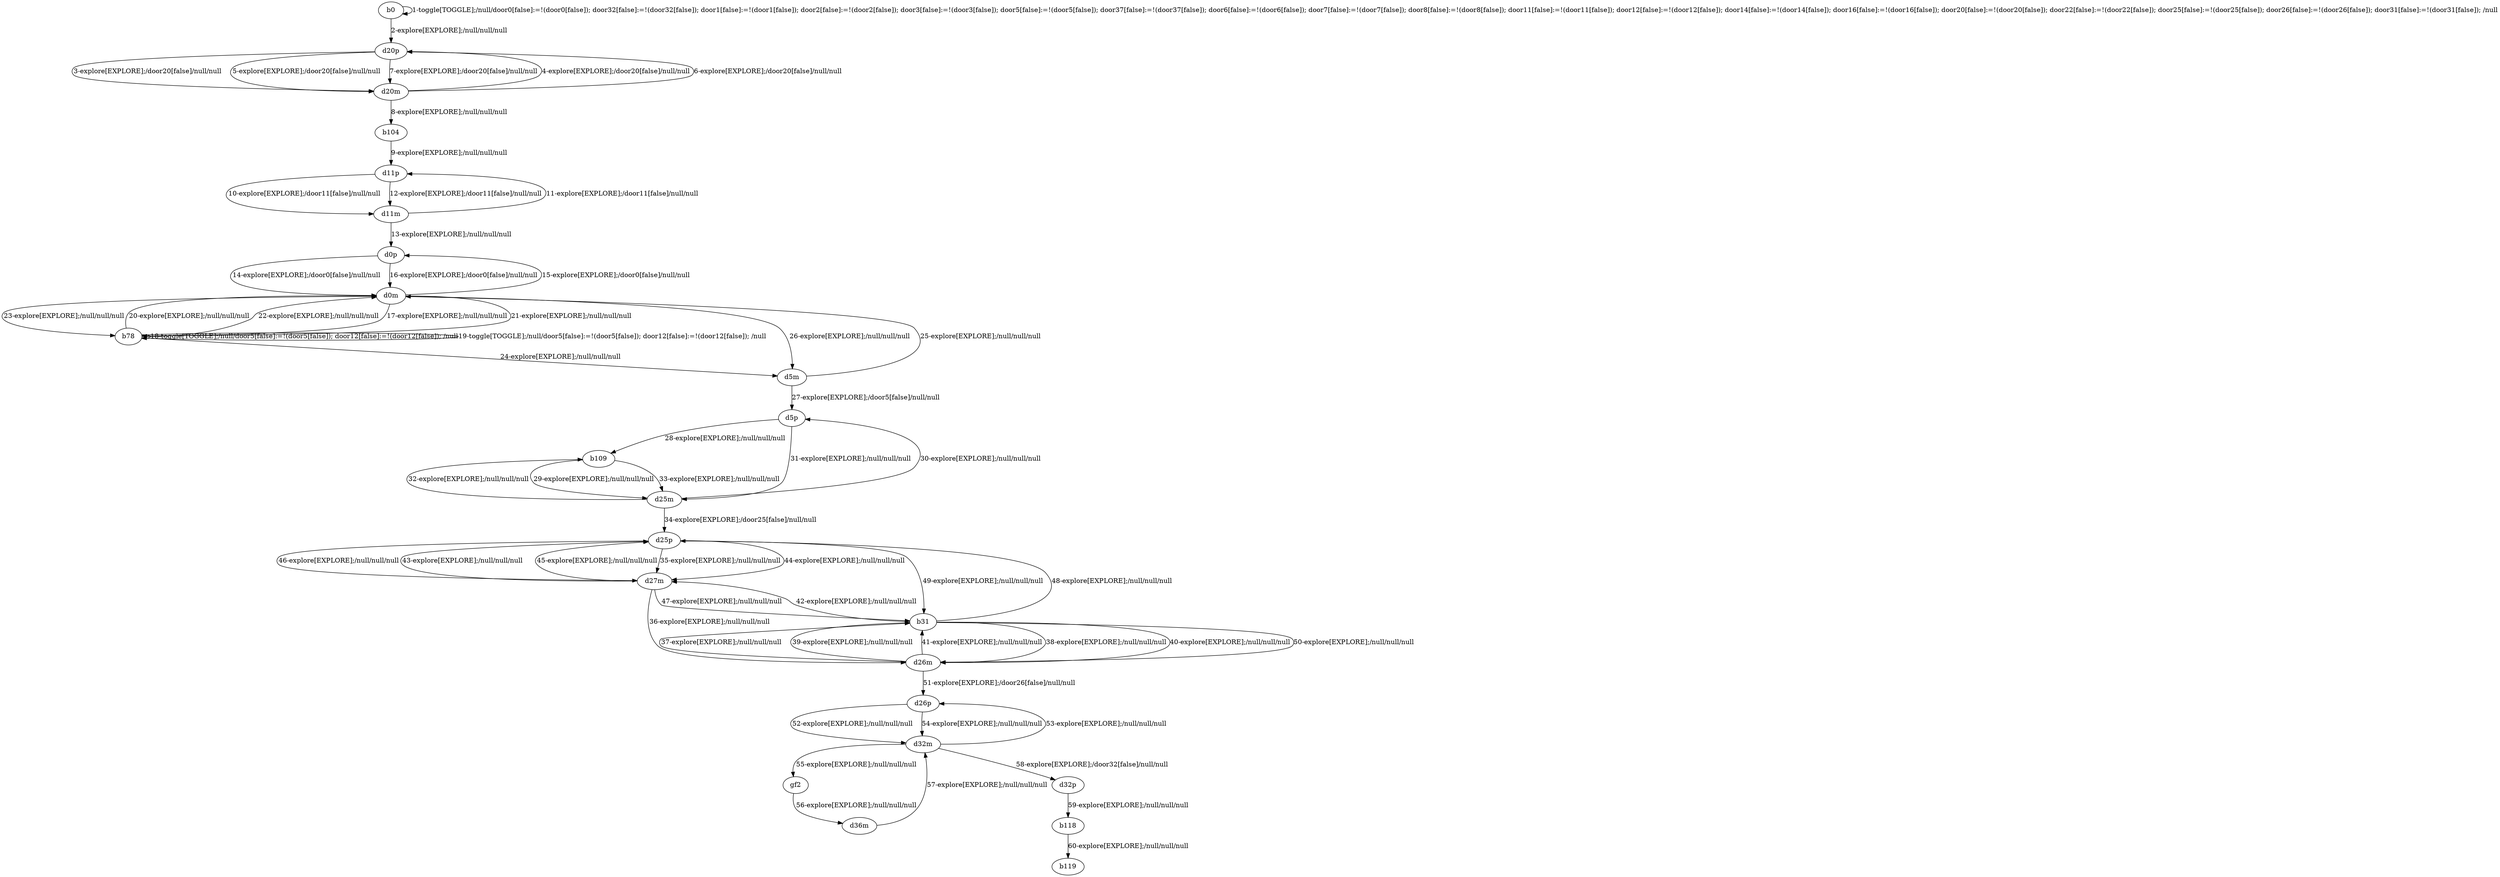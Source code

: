 # Total number of goals covered by this test: 1
# b118 --> b119

digraph g {
"b0" -> "b0" [label = "1-toggle[TOGGLE];/null/door0[false]:=!(door0[false]); door32[false]:=!(door32[false]); door1[false]:=!(door1[false]); door2[false]:=!(door2[false]); door3[false]:=!(door3[false]); door5[false]:=!(door5[false]); door37[false]:=!(door37[false]); door6[false]:=!(door6[false]); door7[false]:=!(door7[false]); door8[false]:=!(door8[false]); door11[false]:=!(door11[false]); door12[false]:=!(door12[false]); door14[false]:=!(door14[false]); door16[false]:=!(door16[false]); door20[false]:=!(door20[false]); door22[false]:=!(door22[false]); door25[false]:=!(door25[false]); door26[false]:=!(door26[false]); door31[false]:=!(door31[false]); /null"];
"b0" -> "d20p" [label = "2-explore[EXPLORE];/null/null/null"];
"d20p" -> "d20m" [label = "3-explore[EXPLORE];/door20[false]/null/null"];
"d20m" -> "d20p" [label = "4-explore[EXPLORE];/door20[false]/null/null"];
"d20p" -> "d20m" [label = "5-explore[EXPLORE];/door20[false]/null/null"];
"d20m" -> "d20p" [label = "6-explore[EXPLORE];/door20[false]/null/null"];
"d20p" -> "d20m" [label = "7-explore[EXPLORE];/door20[false]/null/null"];
"d20m" -> "b104" [label = "8-explore[EXPLORE];/null/null/null"];
"b104" -> "d11p" [label = "9-explore[EXPLORE];/null/null/null"];
"d11p" -> "d11m" [label = "10-explore[EXPLORE];/door11[false]/null/null"];
"d11m" -> "d11p" [label = "11-explore[EXPLORE];/door11[false]/null/null"];
"d11p" -> "d11m" [label = "12-explore[EXPLORE];/door11[false]/null/null"];
"d11m" -> "d0p" [label = "13-explore[EXPLORE];/null/null/null"];
"d0p" -> "d0m" [label = "14-explore[EXPLORE];/door0[false]/null/null"];
"d0m" -> "d0p" [label = "15-explore[EXPLORE];/door0[false]/null/null"];
"d0p" -> "d0m" [label = "16-explore[EXPLORE];/door0[false]/null/null"];
"d0m" -> "b78" [label = "17-explore[EXPLORE];/null/null/null"];
"b78" -> "b78" [label = "18-toggle[TOGGLE];/null/door5[false]:=!(door5[false]); door12[false]:=!(door12[false]); /null"];
"b78" -> "b78" [label = "19-toggle[TOGGLE];/null/door5[false]:=!(door5[false]); door12[false]:=!(door12[false]); /null"];
"b78" -> "d0m" [label = "20-explore[EXPLORE];/null/null/null"];
"d0m" -> "b78" [label = "21-explore[EXPLORE];/null/null/null"];
"b78" -> "d0m" [label = "22-explore[EXPLORE];/null/null/null"];
"d0m" -> "b78" [label = "23-explore[EXPLORE];/null/null/null"];
"b78" -> "d5m" [label = "24-explore[EXPLORE];/null/null/null"];
"d5m" -> "d0m" [label = "25-explore[EXPLORE];/null/null/null"];
"d0m" -> "d5m" [label = "26-explore[EXPLORE];/null/null/null"];
"d5m" -> "d5p" [label = "27-explore[EXPLORE];/door5[false]/null/null"];
"d5p" -> "b109" [label = "28-explore[EXPLORE];/null/null/null"];
"b109" -> "d25m" [label = "29-explore[EXPLORE];/null/null/null"];
"d25m" -> "d5p" [label = "30-explore[EXPLORE];/null/null/null"];
"d5p" -> "d25m" [label = "31-explore[EXPLORE];/null/null/null"];
"d25m" -> "b109" [label = "32-explore[EXPLORE];/null/null/null"];
"b109" -> "d25m" [label = "33-explore[EXPLORE];/null/null/null"];
"d25m" -> "d25p" [label = "34-explore[EXPLORE];/door25[false]/null/null"];
"d25p" -> "d27m" [label = "35-explore[EXPLORE];/null/null/null"];
"d27m" -> "d26m" [label = "36-explore[EXPLORE];/null/null/null"];
"d26m" -> "b31" [label = "37-explore[EXPLORE];/null/null/null"];
"b31" -> "d26m" [label = "38-explore[EXPLORE];/null/null/null"];
"d26m" -> "b31" [label = "39-explore[EXPLORE];/null/null/null"];
"b31" -> "d26m" [label = "40-explore[EXPLORE];/null/null/null"];
"d26m" -> "b31" [label = "41-explore[EXPLORE];/null/null/null"];
"b31" -> "d27m" [label = "42-explore[EXPLORE];/null/null/null"];
"d27m" -> "d25p" [label = "43-explore[EXPLORE];/null/null/null"];
"d25p" -> "d27m" [label = "44-explore[EXPLORE];/null/null/null"];
"d27m" -> "d25p" [label = "45-explore[EXPLORE];/null/null/null"];
"d25p" -> "d27m" [label = "46-explore[EXPLORE];/null/null/null"];
"d27m" -> "b31" [label = "47-explore[EXPLORE];/null/null/null"];
"b31" -> "d25p" [label = "48-explore[EXPLORE];/null/null/null"];
"d25p" -> "b31" [label = "49-explore[EXPLORE];/null/null/null"];
"b31" -> "d26m" [label = "50-explore[EXPLORE];/null/null/null"];
"d26m" -> "d26p" [label = "51-explore[EXPLORE];/door26[false]/null/null"];
"d26p" -> "d32m" [label = "52-explore[EXPLORE];/null/null/null"];
"d32m" -> "d26p" [label = "53-explore[EXPLORE];/null/null/null"];
"d26p" -> "d32m" [label = "54-explore[EXPLORE];/null/null/null"];
"d32m" -> "gf2" [label = "55-explore[EXPLORE];/null/null/null"];
"gf2" -> "d36m" [label = "56-explore[EXPLORE];/null/null/null"];
"d36m" -> "d32m" [label = "57-explore[EXPLORE];/null/null/null"];
"d32m" -> "d32p" [label = "58-explore[EXPLORE];/door32[false]/null/null"];
"d32p" -> "b118" [label = "59-explore[EXPLORE];/null/null/null"];
"b118" -> "b119" [label = "60-explore[EXPLORE];/null/null/null"];
}